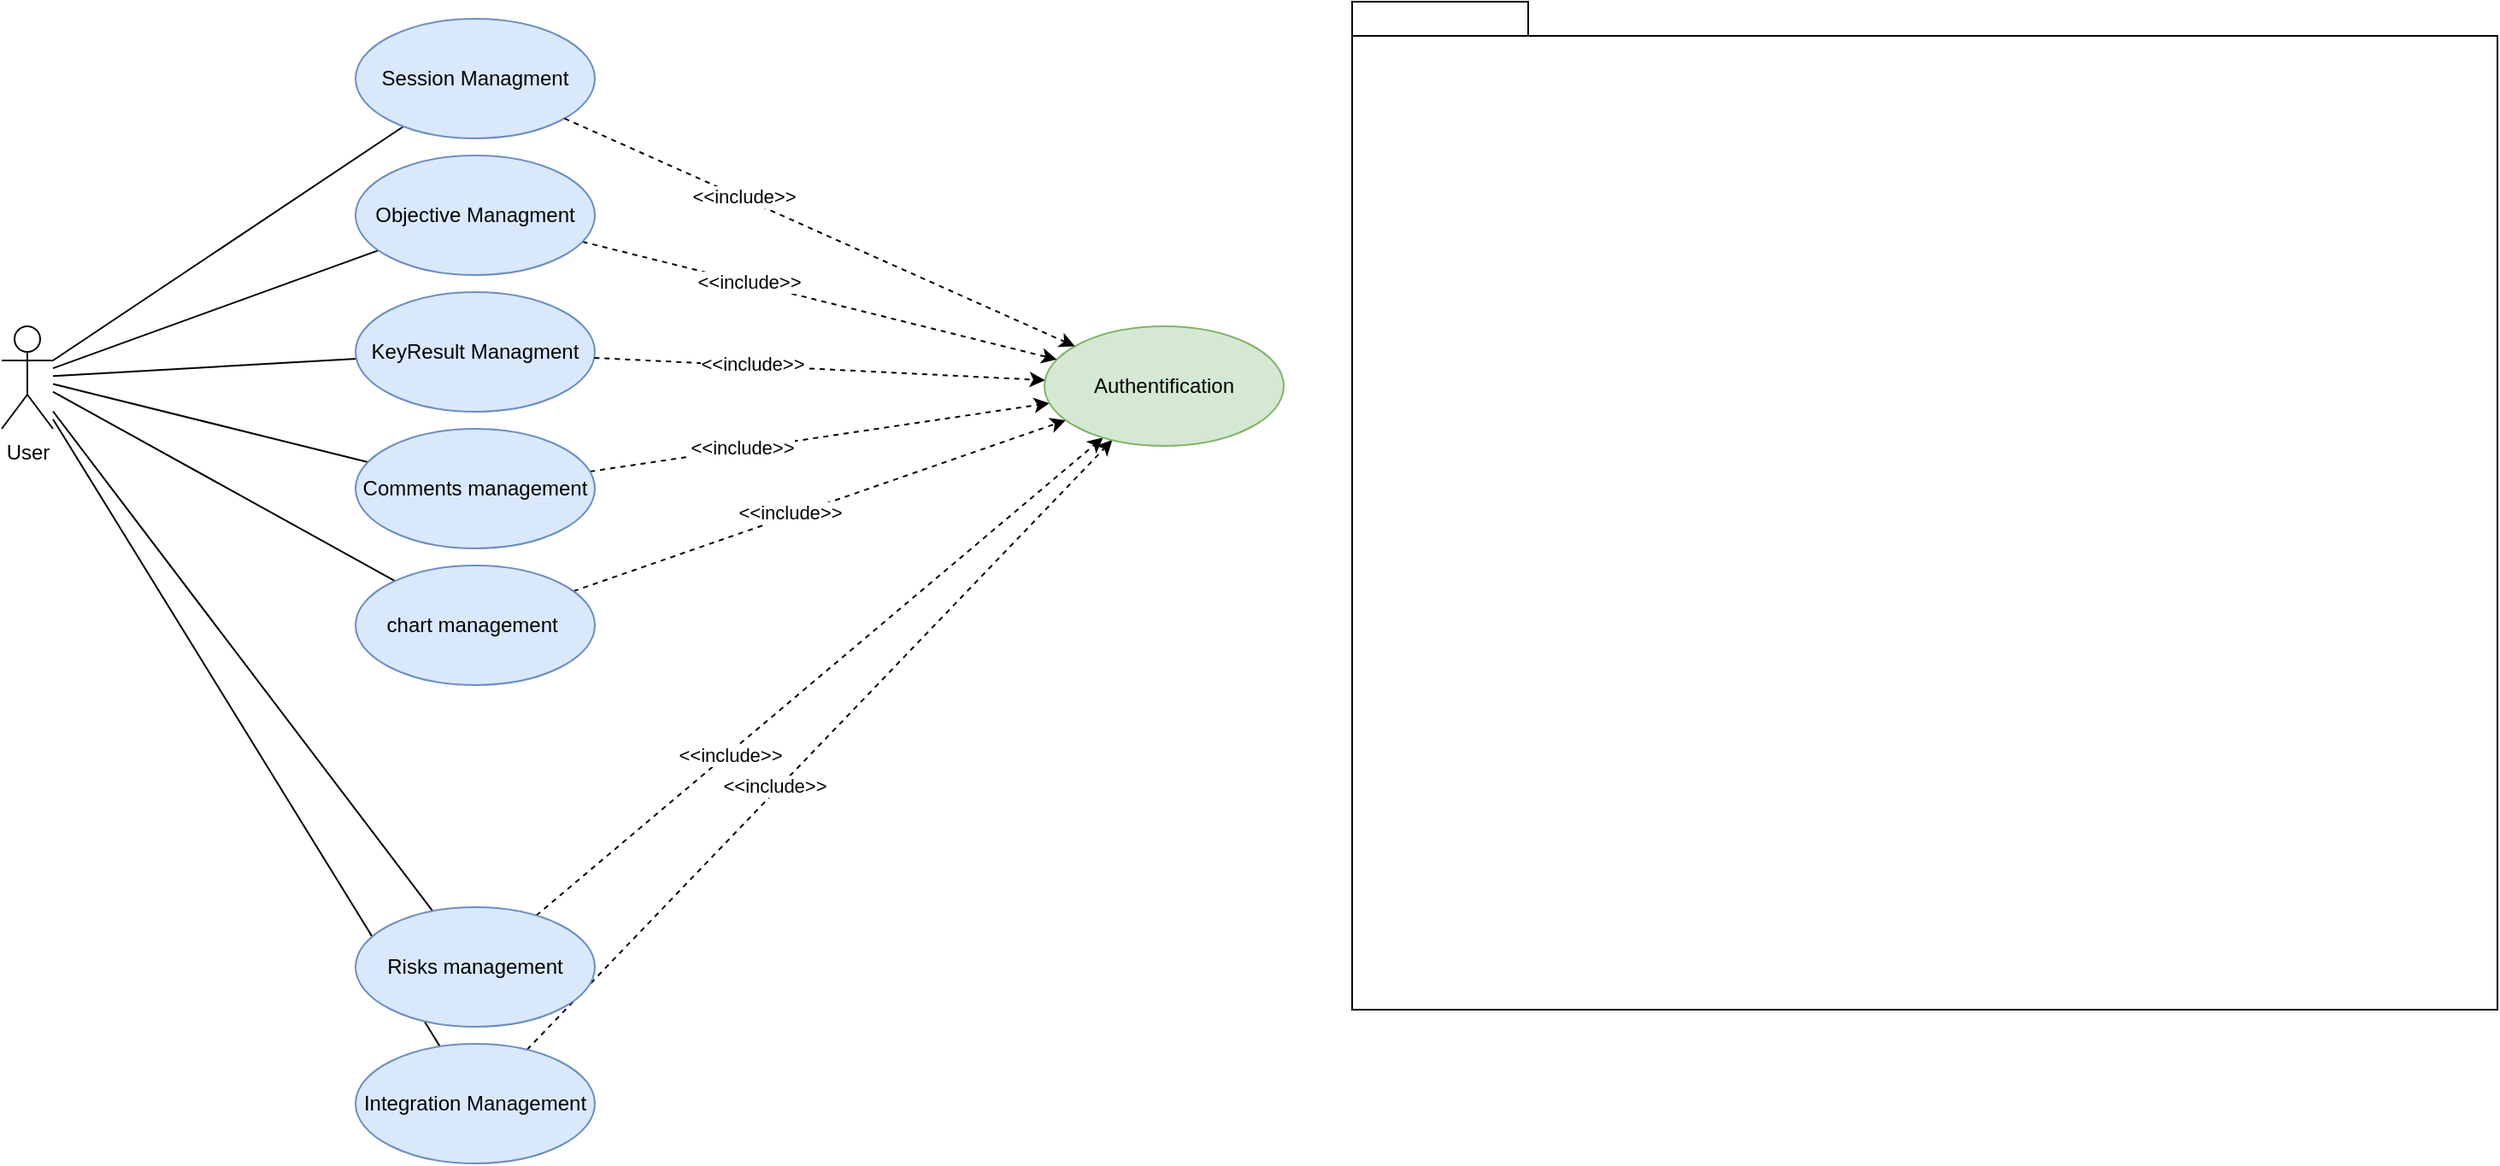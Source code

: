 <mxfile>
    <diagram id="NCeVSMS5AouI81oKsn57" name="Global">
        <mxGraphModel dx="1561" dy="906" grid="1" gridSize="10" guides="1" tooltips="1" connect="1" arrows="1" fold="1" page="1" pageScale="1" pageWidth="827" pageHeight="1169" math="0" shadow="0">
            <root>
                <mxCell id="0"/>
                <mxCell id="1" parent="0"/>
                <mxCell id="22" style="edgeStyle=none;html=1;dashed=1;" parent="1" source="2" target="18" edge="1">
                    <mxGeometry relative="1" as="geometry"/>
                </mxCell>
                <mxCell id="34" value="&amp;lt;&amp;lt;include&amp;gt;&amp;gt;" style="edgeLabel;html=1;align=center;verticalAlign=middle;resizable=0;points=[];" parent="22" vertex="1" connectable="0">
                    <mxGeometry x="-0.12" y="2" relative="1" as="geometry">
                        <mxPoint as="offset"/>
                    </mxGeometry>
                </mxCell>
                <mxCell id="64" style="edgeStyle=none;html=1;endArrow=none;endFill=0;" parent="1" source="2" target="3" edge="1">
                    <mxGeometry relative="1" as="geometry"/>
                </mxCell>
                <mxCell id="72" style="edgeStyle=none;html=1;endArrow=none;endFill=0;" parent="1" source="3" target="70" edge="1">
                    <mxGeometry relative="1" as="geometry"/>
                </mxCell>
                <mxCell id="l9Y1ouvPxsmZJ-pajdTK-77" style="edgeStyle=none;shape=connector;rounded=1;html=1;labelBackgroundColor=default;fontFamily=Helvetica;fontSize=11;fontColor=default;endArrow=none;endFill=0;strokeColor=default;" edge="1" parent="1" source="3" target="l9Y1ouvPxsmZJ-pajdTK-74">
                    <mxGeometry relative="1" as="geometry"/>
                </mxCell>
                <mxCell id="l9Y1ouvPxsmZJ-pajdTK-79" style="edgeStyle=none;shape=connector;rounded=1;html=1;labelBackgroundColor=default;fontFamily=Helvetica;fontSize=11;fontColor=default;endArrow=none;endFill=0;strokeColor=default;" edge="1" parent="1" source="3" target="l9Y1ouvPxsmZJ-pajdTK-73">
                    <mxGeometry relative="1" as="geometry"/>
                </mxCell>
                <mxCell id="3" value="User" style="shape=umlActor;verticalLabelPosition=bottom;verticalAlign=top;html=1;" parent="1" vertex="1">
                    <mxGeometry x="30" y="330" width="30" height="60" as="geometry"/>
                </mxCell>
                <mxCell id="33" value="&lt;span style=&quot;color: rgb(0 , 0 , 0) ; font-family: &amp;#34;helvetica&amp;#34; ; font-size: 11px ; font-style: normal ; font-weight: 400 ; letter-spacing: normal ; text-align: center ; text-indent: 0px ; text-transform: none ; word-spacing: 0px ; background-color: rgb(255 , 255 , 255) ; display: inline ; float: none&quot;&gt;&amp;lt;&amp;lt;include&amp;gt;&amp;gt;&lt;/span&gt;" style="edgeStyle=none;html=1;dashed=1;" parent="1" source="4" target="18" edge="1">
                    <mxGeometry x="-0.144" y="3" relative="1" as="geometry">
                        <mxPoint as="offset"/>
                    </mxGeometry>
                </mxCell>
                <mxCell id="63" style="edgeStyle=none;html=1;endArrow=none;endFill=0;" parent="1" source="4" target="3" edge="1">
                    <mxGeometry relative="1" as="geometry"/>
                </mxCell>
                <mxCell id="4" value="Integration Management" style="ellipse;whiteSpace=wrap;html=1;fillColor=#dae8fc;strokeColor=#6c8ebf;" parent="1" vertex="1">
                    <mxGeometry x="237" y="750" width="140" height="70" as="geometry"/>
                </mxCell>
                <mxCell id="28" style="edgeStyle=none;html=1;dashed=1;" parent="1" source="9" target="18" edge="1">
                    <mxGeometry relative="1" as="geometry"/>
                </mxCell>
                <mxCell id="41" value="&amp;lt;&amp;lt;include&amp;gt;&amp;gt;" style="edgeLabel;html=1;align=center;verticalAlign=middle;resizable=0;points=[];" parent="28" vertex="1" connectable="0">
                    <mxGeometry x="-0.338" y="1" relative="1" as="geometry">
                        <mxPoint as="offset"/>
                    </mxGeometry>
                </mxCell>
                <mxCell id="55" style="edgeStyle=none;html=1;endArrow=none;endFill=0;" parent="1" source="9" target="3" edge="1">
                    <mxGeometry relative="1" as="geometry"/>
                </mxCell>
                <mxCell id="27" style="edgeStyle=none;html=1;dashed=1;" parent="1" source="10" target="18" edge="1">
                    <mxGeometry relative="1" as="geometry"/>
                </mxCell>
                <mxCell id="40" value="&amp;lt;&amp;lt;include&amp;gt;&amp;gt;" style="edgeLabel;html=1;align=center;verticalAlign=middle;resizable=0;points=[];" parent="27" vertex="1" connectable="0">
                    <mxGeometry x="-0.324" y="-1" relative="1" as="geometry">
                        <mxPoint as="offset"/>
                    </mxGeometry>
                </mxCell>
                <mxCell id="54" style="edgeStyle=none;html=1;endArrow=none;endFill=0;" parent="1" source="10" target="3" edge="1">
                    <mxGeometry relative="1" as="geometry"/>
                </mxCell>
                <mxCell id="18" value="Authentification" style="ellipse;whiteSpace=wrap;html=1;fillColor=#d5e8d4;strokeColor=#82b366;" parent="1" vertex="1">
                    <mxGeometry x="640" y="330" width="140" height="70" as="geometry"/>
                </mxCell>
                <mxCell id="73" style="edgeStyle=none;html=1;endArrow=classic;endFill=1;dashed=1;" parent="1" source="70" target="18" edge="1">
                    <mxGeometry relative="1" as="geometry"/>
                </mxCell>
                <mxCell id="soSqQ3qYFd5O0Vi8U5W4-73" value="&lt;span style=&quot;font-family: &amp;#34;helvetica&amp;#34;&quot;&gt;&amp;lt;&amp;lt;include&amp;gt;&amp;gt;&lt;/span&gt;" style="edgeLabel;html=1;align=center;verticalAlign=middle;resizable=0;points=[];" parent="73" vertex="1" connectable="0">
                    <mxGeometry x="-0.302" y="1" relative="1" as="geometry">
                        <mxPoint as="offset"/>
                    </mxGeometry>
                </mxCell>
                <mxCell id="70" value="Objective Managment" style="ellipse;whiteSpace=wrap;html=1;fillColor=#dae8fc;strokeColor=#6c8ebf;" parent="1" vertex="1">
                    <mxGeometry x="237" y="230" width="140" height="70" as="geometry"/>
                </mxCell>
                <mxCell id="l9Y1ouvPxsmZJ-pajdTK-73" value="KeyResult Managment" style="ellipse;whiteSpace=wrap;html=1;fillColor=#dae8fc;strokeColor=#6c8ebf;" vertex="1" parent="1">
                    <mxGeometry x="237" y="310" width="140" height="70" as="geometry"/>
                </mxCell>
                <mxCell id="l9Y1ouvPxsmZJ-pajdTK-74" value="Session Managment" style="ellipse;whiteSpace=wrap;html=1;fillColor=#dae8fc;strokeColor=#6c8ebf;" vertex="1" parent="1">
                    <mxGeometry x="237" y="150" width="140" height="70" as="geometry"/>
                </mxCell>
                <mxCell id="l9Y1ouvPxsmZJ-pajdTK-75" style="edgeStyle=none;html=1;endArrow=classic;endFill=1;dashed=1;" edge="1" parent="1" source="l9Y1ouvPxsmZJ-pajdTK-74" target="18">
                    <mxGeometry relative="1" as="geometry">
                        <mxPoint x="384.075" y="325.011" as="sourcePoint"/>
                        <mxPoint x="652.911" y="365.012" as="targetPoint"/>
                    </mxGeometry>
                </mxCell>
                <mxCell id="l9Y1ouvPxsmZJ-pajdTK-76" value="&lt;span style=&quot;font-family: &amp;#34;helvetica&amp;#34;&quot;&gt;&amp;lt;&amp;lt;include&amp;gt;&amp;gt;&lt;/span&gt;" style="edgeLabel;html=1;align=center;verticalAlign=middle;resizable=0;points=[];" vertex="1" connectable="0" parent="l9Y1ouvPxsmZJ-pajdTK-75">
                    <mxGeometry x="-0.302" y="1" relative="1" as="geometry">
                        <mxPoint as="offset"/>
                    </mxGeometry>
                </mxCell>
                <mxCell id="l9Y1ouvPxsmZJ-pajdTK-81" style="edgeStyle=none;html=1;endArrow=classic;endFill=1;dashed=1;" edge="1" parent="1" source="l9Y1ouvPxsmZJ-pajdTK-73" target="18">
                    <mxGeometry relative="1" as="geometry">
                        <mxPoint x="379.757" y="290.505" as="sourcePoint"/>
                        <mxPoint x="657.297" y="359.441" as="targetPoint"/>
                    </mxGeometry>
                </mxCell>
                <mxCell id="l9Y1ouvPxsmZJ-pajdTK-82" value="&lt;span style=&quot;font-family: &amp;#34;helvetica&amp;#34;&quot;&gt;&amp;lt;&amp;lt;include&amp;gt;&amp;gt;&lt;/span&gt;" style="edgeLabel;html=1;align=center;verticalAlign=middle;resizable=0;points=[];" vertex="1" connectable="0" parent="l9Y1ouvPxsmZJ-pajdTK-81">
                    <mxGeometry x="-0.302" y="1" relative="1" as="geometry">
                        <mxPoint as="offset"/>
                    </mxGeometry>
                </mxCell>
                <mxCell id="46" value="" style="shape=folder;fontStyle=1;spacingTop=10;tabWidth=103;tabHeight=20;tabPosition=left;html=1;" parent="1" vertex="1">
                    <mxGeometry x="820" y="140" width="670" height="590" as="geometry"/>
                </mxCell>
                <mxCell id="10" value="Risks management" style="ellipse;whiteSpace=wrap;html=1;fillColor=#dae8fc;strokeColor=#6c8ebf;" parent="1" vertex="1">
                    <mxGeometry x="237" y="670" width="140" height="70" as="geometry"/>
                </mxCell>
                <mxCell id="9" value="Comments management" style="ellipse;whiteSpace=wrap;html=1;fillColor=#dae8fc;strokeColor=#6c8ebf;" parent="1" vertex="1">
                    <mxGeometry x="237" y="390" width="140" height="70" as="geometry"/>
                </mxCell>
                <mxCell id="2" value="chart management&amp;nbsp;" style="ellipse;whiteSpace=wrap;html=1;fillColor=#dae8fc;strokeColor=#6c8ebf;" parent="1" vertex="1">
                    <mxGeometry x="237" y="470" width="140" height="70" as="geometry"/>
                </mxCell>
            </root>
        </mxGraphModel>
    </diagram>
    <diagram id="543bBo_Rgu9XNgKoUtUS" name="OKR managment">
        <mxGraphModel dx="1561" dy="906" grid="0" gridSize="10" guides="1" tooltips="1" connect="1" arrows="1" fold="1" page="1" pageScale="1" pageWidth="827" pageHeight="1169" math="0" shadow="0">
            <root>
                <mxCell id="SgHygf1obzQeehWRGn5f-0"/>
                <mxCell id="SgHygf1obzQeehWRGn5f-1" parent="SgHygf1obzQeehWRGn5f-0"/>
                <mxCell id="tBhYiV4dybHf3C0FJZ62-1" value="Objective management" style="ellipse;whiteSpace=wrap;html=1;fillColor=#dae8fc;strokeColor=#6c8ebf;" parent="SgHygf1obzQeehWRGn5f-1" vertex="1">
                    <mxGeometry x="485" y="255" width="140" height="70" as="geometry"/>
                </mxCell>
                <mxCell id="tBhYiV4dybHf3C0FJZ62-2" value="KeyResult managment" style="ellipse;whiteSpace=wrap;html=1;fillColor=#dae8fc;strokeColor=#6c8ebf;" parent="SgHygf1obzQeehWRGn5f-1" vertex="1">
                    <mxGeometry x="485" y="330" width="140" height="70" as="geometry"/>
                </mxCell>
                <mxCell id="tBhYiV4dybHf3C0FJZ62-3" value="Task Management" style="ellipse;whiteSpace=wrap;html=1;fillColor=#dae8fc;strokeColor=#6c8ebf;" parent="SgHygf1obzQeehWRGn5f-1" vertex="1">
                    <mxGeometry x="485" y="405" width="140" height="70" as="geometry"/>
                </mxCell>
                <mxCell id="tBhYiV4dybHf3C0FJZ62-4" value="Metrics &amp;amp; parameters Management" style="ellipse;whiteSpace=wrap;html=1;fillColor=#dae8fc;strokeColor=#6c8ebf;" parent="SgHygf1obzQeehWRGn5f-1" vertex="1">
                    <mxGeometry x="485" y="565" width="140" height="70" as="geometry"/>
                </mxCell>
                <mxCell id="tBhYiV4dybHf3C0FJZ62-5" value="&amp;nbsp;sessions management&amp;nbsp;" style="ellipse;whiteSpace=wrap;html=1;fillColor=#dae8fc;strokeColor=#6c8ebf;" parent="SgHygf1obzQeehWRGn5f-1" vertex="1">
                    <mxGeometry x="485" y="483" width="140" height="70" as="geometry"/>
                </mxCell>
                <mxCell id="tBhYiV4dybHf3C0FJZ62-17" value="User" style="shape=umlActor;verticalLabelPosition=bottom;verticalAlign=top;html=1;" parent="SgHygf1obzQeehWRGn5f-1" vertex="1">
                    <mxGeometry x="85" y="433" width="30" height="60" as="geometry"/>
                </mxCell>
                <mxCell id="tBhYiV4dybHf3C0FJZ62-18" value="Owner" style="shape=umlActor;verticalLabelPosition=bottom;verticalAlign=top;html=1;" parent="SgHygf1obzQeehWRGn5f-1" vertex="1">
                    <mxGeometry x="102" y="585" width="30" height="60" as="geometry"/>
                </mxCell>
                <mxCell id="_tPq-rbUrodUrHNc-6ks-8" style="edgeStyle=none;html=1;endArrow=none;endFill=0;" edge="1" parent="SgHygf1obzQeehWRGn5f-1" source="tBhYiV4dybHf3C0FJZ62-19" target="tBhYiV4dybHf3C0FJZ62-8">
                    <mxGeometry relative="1" as="geometry"/>
                </mxCell>
                <mxCell id="tBhYiV4dybHf3C0FJZ62-19" value="Approver" style="shape=umlActor;verticalLabelPosition=bottom;verticalAlign=top;html=1;" parent="SgHygf1obzQeehWRGn5f-1" vertex="1">
                    <mxGeometry x="80" y="310" width="30" height="60" as="geometry"/>
                </mxCell>
                <mxCell id="tBhYiV4dybHf3C0FJZ62-33" style="edgeStyle=none;html=1;endArrow=block;endFill=0;" parent="SgHygf1obzQeehWRGn5f-1" source="tBhYiV4dybHf3C0FJZ62-8" target="tBhYiV4dybHf3C0FJZ62-1" edge="1">
                    <mxGeometry relative="1" as="geometry"/>
                </mxCell>
                <mxCell id="tBhYiV4dybHf3C0FJZ62-8" value="approve OKR" style="ellipse;whiteSpace=wrap;html=1;fillColor=#fff2cc;strokeColor=#d6b656;" parent="SgHygf1obzQeehWRGn5f-1" vertex="1">
                    <mxGeometry x="315" y="185" width="120" height="40" as="geometry"/>
                </mxCell>
                <mxCell id="tBhYiV4dybHf3C0FJZ62-31" style="edgeStyle=none;html=1;endArrow=block;endFill=0;" parent="SgHygf1obzQeehWRGn5f-1" source="tBhYiV4dybHf3C0FJZ62-10" target="tBhYiV4dybHf3C0FJZ62-1" edge="1">
                    <mxGeometry relative="1" as="geometry"/>
                </mxCell>
                <mxCell id="tBhYiV4dybHf3C0FJZ62-10" value="Add Child Objective" style="ellipse;whiteSpace=wrap;html=1;fillColor=#fff2cc;strokeColor=#d6b656;" parent="SgHygf1obzQeehWRGn5f-1" vertex="1">
                    <mxGeometry x="310" y="135" width="125" height="40" as="geometry"/>
                </mxCell>
                <mxCell id="tBhYiV4dybHf3C0FJZ62-30" style="html=1;endArrow=block;endFill=0;" parent="SgHygf1obzQeehWRGn5f-1" source="tBhYiV4dybHf3C0FJZ62-12" target="tBhYiV4dybHf3C0FJZ62-1" edge="1">
                    <mxGeometry relative="1" as="geometry"/>
                </mxCell>
                <mxCell id="tBhYiV4dybHf3C0FJZ62-12" value="Add KeyResult" style="ellipse;whiteSpace=wrap;html=1;fillColor=#fff2cc;strokeColor=#d6b656;" parent="SgHygf1obzQeehWRGn5f-1" vertex="1">
                    <mxGeometry x="315" y="85" width="120" height="40" as="geometry"/>
                </mxCell>
                <mxCell id="_tPq-rbUrodUrHNc-6ks-0" style="edgeStyle=none;html=1;dashed=1;" edge="1" parent="SgHygf1obzQeehWRGn5f-1" source="tBhYiV4dybHf3C0FJZ62-1" target="tBhYiV4dybHf3C0FJZ62-6">
                    <mxGeometry relative="1" as="geometry">
                        <mxPoint x="354.252" y="170.822" as="sourcePoint"/>
                        <mxPoint x="662.721" y="339.19" as="targetPoint"/>
                    </mxGeometry>
                </mxCell>
                <mxCell id="_tPq-rbUrodUrHNc-6ks-1" value="&amp;lt;&amp;lt;include&amp;gt;&amp;gt;" style="edgeLabel;html=1;align=center;verticalAlign=middle;resizable=0;points=[];" vertex="1" connectable="0" parent="_tPq-rbUrodUrHNc-6ks-0">
                    <mxGeometry x="-0.12" y="2" relative="1" as="geometry">
                        <mxPoint as="offset"/>
                    </mxGeometry>
                </mxCell>
                <mxCell id="_tPq-rbUrodUrHNc-6ks-3" style="edgeStyle=none;html=1;dashed=1;" edge="1" parent="SgHygf1obzQeehWRGn5f-1" source="tBhYiV4dybHf3C0FJZ62-2" target="tBhYiV4dybHf3C0FJZ62-6">
                    <mxGeometry relative="1" as="geometry">
                        <mxPoint x="653.998" y="585.002" as="sourcePoint"/>
                        <mxPoint x="827.131" y="695.107" as="targetPoint"/>
                    </mxGeometry>
                </mxCell>
                <mxCell id="_tPq-rbUrodUrHNc-6ks-4" value="&amp;lt;&amp;lt;include&amp;gt;&amp;gt;" style="edgeLabel;html=1;align=center;verticalAlign=middle;resizable=0;points=[];" vertex="1" connectable="0" parent="_tPq-rbUrodUrHNc-6ks-3">
                    <mxGeometry x="-0.12" y="2" relative="1" as="geometry">
                        <mxPoint as="offset"/>
                    </mxGeometry>
                </mxCell>
                <mxCell id="_tPq-rbUrodUrHNc-6ks-6" style="edgeStyle=none;html=1;dashed=1;" edge="1" parent="SgHygf1obzQeehWRGn5f-1" source="tBhYiV4dybHf3C0FJZ62-3" target="tBhYiV4dybHf3C0FJZ62-6">
                    <mxGeometry relative="1" as="geometry">
                        <mxPoint x="719.995" y="788.896" as="sourcePoint"/>
                        <mxPoint x="896.261" y="669.995" as="targetPoint"/>
                    </mxGeometry>
                </mxCell>
                <mxCell id="_tPq-rbUrodUrHNc-6ks-7" value="&amp;lt;&amp;lt;include&amp;gt;&amp;gt;" style="edgeLabel;html=1;align=center;verticalAlign=middle;resizable=0;points=[];" vertex="1" connectable="0" parent="_tPq-rbUrodUrHNc-6ks-6">
                    <mxGeometry x="-0.12" y="2" relative="1" as="geometry">
                        <mxPoint as="offset"/>
                    </mxGeometry>
                </mxCell>
                <mxCell id="_tPq-rbUrodUrHNc-6ks-22" value="Add nested Session" style="ellipse;whiteSpace=wrap;html=1;fillColor=#fff2cc;strokeColor=#d6b656;" vertex="1" parent="SgHygf1obzQeehWRGn5f-1">
                    <mxGeometry x="326" y="475" width="125" height="40" as="geometry"/>
                </mxCell>
                <mxCell id="_tPq-rbUrodUrHNc-6ks-23" value="approve Session" style="ellipse;whiteSpace=wrap;html=1;fillColor=#fff2cc;strokeColor=#d6b656;" vertex="1" parent="SgHygf1obzQeehWRGn5f-1">
                    <mxGeometry x="326" y="525" width="120" height="40" as="geometry"/>
                </mxCell>
                <mxCell id="_tPq-rbUrodUrHNc-6ks-26" style="edgeStyle=none;html=1;endArrow=block;endFill=0;" edge="1" parent="SgHygf1obzQeehWRGn5f-1" source="_tPq-rbUrodUrHNc-6ks-22" target="tBhYiV4dybHf3C0FJZ62-5">
                    <mxGeometry relative="1" as="geometry">
                        <mxPoint x="294.87" y="1150.138" as="sourcePoint"/>
                        <mxPoint x="347.552" y="1154.616" as="targetPoint"/>
                    </mxGeometry>
                </mxCell>
                <mxCell id="_tPq-rbUrodUrHNc-6ks-27" style="edgeStyle=none;html=1;endArrow=block;endFill=0;" edge="1" parent="SgHygf1obzQeehWRGn5f-1" source="_tPq-rbUrodUrHNc-6ks-23" target="tBhYiV4dybHf3C0FJZ62-5">
                    <mxGeometry relative="1" as="geometry">
                        <mxPoint x="277.504" y="1110.002" as="sourcePoint"/>
                        <mxPoint x="359.852" y="1139.878" as="targetPoint"/>
                    </mxGeometry>
                </mxCell>
                <mxCell id="_tPq-rbUrodUrHNc-6ks-30" style="edgeStyle=none;html=1;dashed=1;" edge="1" parent="SgHygf1obzQeehWRGn5f-1" source="tBhYiV4dybHf3C0FJZ62-5" target="tBhYiV4dybHf3C0FJZ62-6">
                    <mxGeometry relative="1" as="geometry">
                        <mxPoint x="596.983" y="822.705" as="sourcePoint"/>
                        <mxPoint x="752.761" y="637.242" as="targetPoint"/>
                    </mxGeometry>
                </mxCell>
                <mxCell id="_tPq-rbUrodUrHNc-6ks-31" value="&amp;lt;&amp;lt;include&amp;gt;&amp;gt;" style="edgeLabel;html=1;align=center;verticalAlign=middle;resizable=0;points=[];" vertex="1" connectable="0" parent="_tPq-rbUrodUrHNc-6ks-30">
                    <mxGeometry x="-0.12" y="2" relative="1" as="geometry">
                        <mxPoint as="offset"/>
                    </mxGeometry>
                </mxCell>
                <mxCell id="zVfecXeR2O7ajFUi1tcA-0" value="" style="shape=folder;fontStyle=1;spacingTop=10;tabWidth=160;tabHeight=20;tabPosition=left;html=1;shadow=0;" parent="SgHygf1obzQeehWRGn5f-1" vertex="1">
                    <mxGeometry x="1378.0" y="145" width="493.77" height="820" as="geometry"/>
                </mxCell>
                <mxCell id="tBhYiV4dybHf3C0FJZ62-6" value="Authentification" style="ellipse;whiteSpace=wrap;html=1;fillColor=#d5e8d4;strokeColor=#82b366;" parent="SgHygf1obzQeehWRGn5f-1" vertex="1">
                    <mxGeometry x="834.999" y="391" width="113.324" height="70" as="geometry"/>
                </mxCell>
            </root>
        </mxGraphModel>
    </diagram>
    <diagram id="ttETtdz83I9K4PMVv_XU" name="Chart managment">
        <mxGraphModel dx="3156" dy="1153" grid="0" gridSize="10" guides="1" tooltips="1" connect="1" arrows="1" fold="1" page="1" pageScale="1" pageWidth="1169" pageHeight="827" math="0" shadow="0">
            <root>
                <mxCell id="e9giC2nNCOoiWFTBTvgp-0"/>
                <mxCell id="e9giC2nNCOoiWFTBTvgp-1" parent="e9giC2nNCOoiWFTBTvgp-0"/>
                <mxCell id="csxftrDRh9M-hvTYitCq-110" style="edgeStyle=none;rounded=1;html=1;labelBackgroundColor=default;fontFamily=Helvetica;fontSize=11;fontColor=default;endArrow=none;endFill=0;strokeColor=default;elbow=vertical;" edge="1" parent="e9giC2nNCOoiWFTBTvgp-1" source="3Vffm6xmNSZOYZIBuNL9-0" target="S16W7s6mc5vjerrBXip5-0">
                    <mxGeometry relative="1" as="geometry"/>
                </mxCell>
                <mxCell id="csxftrDRh9M-hvTYitCq-113" style="edgeStyle=elbowEdgeStyle;rounded=1;html=1;labelBackgroundColor=default;fontFamily=Helvetica;fontSize=11;fontColor=default;endArrow=none;endFill=0;strokeColor=default;" edge="1" parent="e9giC2nNCOoiWFTBTvgp-1" source="3Vffm6xmNSZOYZIBuNL9-0" target="csxftrDRh9M-hvTYitCq-49">
                    <mxGeometry relative="1" as="geometry">
                        <Array as="points">
                            <mxPoint x="63" y="413"/>
                        </Array>
                    </mxGeometry>
                </mxCell>
                <mxCell id="csxftrDRh9M-hvTYitCq-114" style="edgeStyle=elbowEdgeStyle;rounded=1;html=1;labelBackgroundColor=default;fontFamily=Helvetica;fontSize=11;fontColor=default;endArrow=none;endFill=0;strokeColor=default;" edge="1" parent="e9giC2nNCOoiWFTBTvgp-1" source="3Vffm6xmNSZOYZIBuNL9-0" target="csxftrDRh9M-hvTYitCq-85">
                    <mxGeometry relative="1" as="geometry">
                        <Array as="points">
                            <mxPoint x="62" y="381"/>
                        </Array>
                    </mxGeometry>
                </mxCell>
                <mxCell id="csxftrDRh9M-hvTYitCq-115" style="edgeStyle=elbowEdgeStyle;rounded=1;html=1;labelBackgroundColor=default;fontFamily=Helvetica;fontSize=11;fontColor=default;endArrow=none;endFill=0;strokeColor=default;" edge="1" parent="e9giC2nNCOoiWFTBTvgp-1" source="3Vffm6xmNSZOYZIBuNL9-0" target="i3umHautw32SvQqaLA5s-0">
                    <mxGeometry relative="1" as="geometry">
                        <Array as="points">
                            <mxPoint x="65" y="104"/>
                        </Array>
                    </mxGeometry>
                </mxCell>
                <mxCell id="3Vffm6xmNSZOYZIBuNL9-0" value="User" style="shape=umlActor;verticalLabelPosition=bottom;verticalAlign=top;html=1;" vertex="1" parent="e9giC2nNCOoiWFTBTvgp-1">
                    <mxGeometry x="-27" y="351" width="30" height="60" as="geometry"/>
                </mxCell>
                <mxCell id="csxftrDRh9M-hvTYitCq-0" style="shape=connector;rounded=1;html=1;dashed=1;labelBackgroundColor=default;fontFamily=Helvetica;fontSize=11;fontColor=default;endArrow=open;endFill=0;strokeColor=default;edgeStyle=orthogonalEdgeStyle;" edge="1" parent="e9giC2nNCOoiWFTBTvgp-1" source="S16W7s6mc5vjerrBXip5-0" target="4zJ8GUL2cR31X1t18k3D-0">
                    <mxGeometry relative="1" as="geometry"/>
                </mxCell>
                <mxCell id="csxftrDRh9M-hvTYitCq-2" value="&amp;lt;&amp;lt;Include&amp;gt;&amp;gt;" style="edgeLabel;html=1;align=center;verticalAlign=middle;resizable=0;points=[];fontSize=11;fontFamily=Helvetica;fontColor=default;" vertex="1" connectable="0" parent="csxftrDRh9M-hvTYitCq-0">
                    <mxGeometry x="-0.255" y="-2" relative="1" as="geometry">
                        <mxPoint x="-52" y="-2" as="offset"/>
                    </mxGeometry>
                </mxCell>
                <mxCell id="S16W7s6mc5vjerrBXip5-0" value="Graphcal chart managment" style="ellipse;whiteSpace=wrap;html=1;fillColor=#dae8fc;strokeColor=#6c8ebf;" vertex="1" parent="e9giC2nNCOoiWFTBTvgp-1">
                    <mxGeometry x="619" y="351" width="140" height="70" as="geometry"/>
                </mxCell>
                <mxCell id="i3umHautw32SvQqaLA5s-6" style="edgeStyle=orthogonalEdgeStyle;shape=connector;rounded=1;html=1;labelBackgroundColor=default;fontFamily=Helvetica;fontSize=11;fontColor=default;endArrow=open;endFill=0;strokeColor=default;dashed=1;" edge="1" parent="e9giC2nNCOoiWFTBTvgp-1" source="-M9FC-FpmMgTubWRSfXl-0" target="S16W7s6mc5vjerrBXip5-0">
                    <mxGeometry relative="1" as="geometry"/>
                </mxCell>
                <mxCell id="csxftrDRh9M-hvTYitCq-1" value="&amp;lt;&amp;lt;Extends&amp;gt;&amp;gt;" style="edgeLabel;html=1;align=center;verticalAlign=middle;resizable=0;points=[];fontSize=11;fontFamily=Helvetica;fontColor=default;" vertex="1" connectable="0" parent="i3umHautw32SvQqaLA5s-6">
                    <mxGeometry x="0.431" y="-3" relative="1" as="geometry">
                        <mxPoint x="-87" y="-39" as="offset"/>
                    </mxGeometry>
                </mxCell>
                <mxCell id="-M9FC-FpmMgTubWRSfXl-0" value="Display my OKRs" style="ellipse;whiteSpace=wrap;html=1;fillColor=#fff2cc;strokeColor=#d6b656;" vertex="1" parent="e9giC2nNCOoiWFTBTvgp-1">
                    <mxGeometry x="543" y="198" width="125" height="40" as="geometry"/>
                </mxCell>
                <mxCell id="i3umHautw32SvQqaLA5s-5" style="shape=connector;rounded=1;html=1;labelBackgroundColor=default;fontFamily=Helvetica;fontSize=11;fontColor=default;endArrow=block;endFill=0;strokeColor=default;" edge="1" parent="e9giC2nNCOoiWFTBTvgp-1" source="-M9FC-FpmMgTubWRSfXl-1" target="-M9FC-FpmMgTubWRSfXl-0">
                    <mxGeometry relative="1" as="geometry"/>
                </mxCell>
                <mxCell id="csxftrDRh9M-hvTYitCq-43" style="shape=connector;rounded=1;elbow=vertical;html=1;labelBackgroundColor=default;fontFamily=Helvetica;fontSize=11;fontColor=default;endArrow=block;endFill=0;strokeColor=default;" edge="1" parent="e9giC2nNCOoiWFTBTvgp-1" source="-M9FC-FpmMgTubWRSfXl-1" target="csxftrDRh9M-hvTYitCq-41">
                    <mxGeometry relative="1" as="geometry"/>
                </mxCell>
                <mxCell id="-M9FC-FpmMgTubWRSfXl-1" value="Sort by Filters" style="ellipse;whiteSpace=wrap;html=1;fillColor=#fff2cc;strokeColor=#d6b656;" vertex="1" parent="e9giC2nNCOoiWFTBTvgp-1">
                    <mxGeometry x="394" y="244" width="125" height="40" as="geometry"/>
                </mxCell>
                <mxCell id="i3umHautw32SvQqaLA5s-4" style="shape=connector;rounded=1;html=1;labelBackgroundColor=default;fontFamily=Helvetica;fontSize=11;fontColor=default;endArrow=block;endFill=0;strokeColor=default;" edge="1" parent="e9giC2nNCOoiWFTBTvgp-1" source="-M9FC-FpmMgTubWRSfXl-2" target="-M9FC-FpmMgTubWRSfXl-0">
                    <mxGeometry relative="1" as="geometry">
                        <mxPoint x="583" y="259" as="targetPoint"/>
                    </mxGeometry>
                </mxCell>
                <mxCell id="csxftrDRh9M-hvTYitCq-42" style="shape=connector;rounded=1;elbow=vertical;html=1;labelBackgroundColor=default;fontFamily=Helvetica;fontSize=11;fontColor=default;endArrow=block;endFill=0;strokeColor=default;" edge="1" parent="e9giC2nNCOoiWFTBTvgp-1" source="-M9FC-FpmMgTubWRSfXl-2" target="csxftrDRh9M-hvTYitCq-41">
                    <mxGeometry relative="1" as="geometry"/>
                </mxCell>
                <mxCell id="-M9FC-FpmMgTubWRSfXl-2" value="search by title" style="ellipse;whiteSpace=wrap;html=1;fillColor=#fff2cc;strokeColor=#d6b656;" vertex="1" parent="e9giC2nNCOoiWFTBTvgp-1">
                    <mxGeometry x="394" y="198" width="125" height="40" as="geometry"/>
                </mxCell>
                <mxCell id="4zJ8GUL2cR31X1t18k3D-0" value="Authentification" style="ellipse;whiteSpace=wrap;html=1;fillColor=#d5e8d4;strokeColor=#82b366;" vertex="1" parent="e9giC2nNCOoiWFTBTvgp-1">
                    <mxGeometry x="1043.999" y="387" width="113.324" height="70" as="geometry"/>
                </mxCell>
                <mxCell id="i3umHautw32SvQqaLA5s-0" value="hierarchical Table managment" style="ellipse;whiteSpace=wrap;html=1;fillColor=#dae8fc;strokeColor=#6c8ebf;" vertex="1" parent="e9giC2nNCOoiWFTBTvgp-1">
                    <mxGeometry x="619" y="22" width="140" height="70" as="geometry"/>
                </mxCell>
                <mxCell id="csxftrDRh9M-hvTYitCq-7" style="shape=connector;rounded=1;html=1;dashed=1;labelBackgroundColor=default;fontFamily=Helvetica;fontSize=11;fontColor=default;endArrow=open;endFill=0;strokeColor=default;edgeStyle=orthogonalEdgeStyle;" edge="1" parent="e9giC2nNCOoiWFTBTvgp-1" source="i3umHautw32SvQqaLA5s-0" target="4zJ8GUL2cR31X1t18k3D-0">
                    <mxGeometry relative="1" as="geometry">
                        <mxPoint x="790" y="32" as="sourcePoint"/>
                        <mxPoint x="1020.999" y="32" as="targetPoint"/>
                    </mxGeometry>
                </mxCell>
                <mxCell id="csxftrDRh9M-hvTYitCq-8" value="&amp;lt;&amp;lt;Include&amp;gt;&amp;gt;" style="edgeLabel;html=1;align=center;verticalAlign=middle;resizable=0;points=[];fontSize=11;fontFamily=Helvetica;fontColor=default;" vertex="1" connectable="0" parent="csxftrDRh9M-hvTYitCq-7">
                    <mxGeometry x="-0.255" y="-2" relative="1" as="geometry">
                        <mxPoint as="offset"/>
                    </mxGeometry>
                </mxCell>
                <mxCell id="csxftrDRh9M-hvTYitCq-9" style="shape=connector;rounded=1;html=1;labelBackgroundColor=default;fontFamily=Helvetica;fontSize=11;fontColor=default;endArrow=open;endFill=0;strokeColor=default;dashed=1;edgeStyle=orthogonalEdgeStyle;" edge="1" parent="e9giC2nNCOoiWFTBTvgp-1" source="csxftrDRh9M-hvTYitCq-11" target="S16W7s6mc5vjerrBXip5-0">
                    <mxGeometry relative="1" as="geometry">
                        <mxPoint x="974" y="334" as="targetPoint"/>
                    </mxGeometry>
                </mxCell>
                <mxCell id="csxftrDRh9M-hvTYitCq-10" value="&amp;lt;&amp;lt;Extends&amp;gt;&amp;gt;" style="edgeLabel;html=1;align=center;verticalAlign=middle;resizable=0;points=[];fontSize=11;fontFamily=Helvetica;fontColor=default;" vertex="1" connectable="0" parent="csxftrDRh9M-hvTYitCq-9">
                    <mxGeometry x="0.431" y="-3" relative="1" as="geometry">
                        <mxPoint x="62" y="-44" as="offset"/>
                    </mxGeometry>
                </mxCell>
                <mxCell id="csxftrDRh9M-hvTYitCq-11" value="Copy Component link" style="ellipse;whiteSpace=wrap;html=1;fillColor=#fff2cc;strokeColor=#d6b656;" vertex="1" parent="e9giC2nNCOoiWFTBTvgp-1">
                    <mxGeometry x="682" y="198" width="125" height="40" as="geometry"/>
                </mxCell>
                <mxCell id="csxftrDRh9M-hvTYitCq-26" style="shape=connector;rounded=1;html=1;dashed=1;labelBackgroundColor=default;fontFamily=Helvetica;fontSize=11;fontColor=default;endArrow=open;endFill=0;strokeColor=default;edgeStyle=orthogonalEdgeStyle;" edge="1" parent="e9giC2nNCOoiWFTBTvgp-1" source="csxftrDRh9M-hvTYitCq-11" target="i3umHautw32SvQqaLA5s-0">
                    <mxGeometry relative="1" as="geometry">
                        <mxPoint x="769" y="271" as="sourcePoint"/>
                        <mxPoint x="1043.999" y="271" as="targetPoint"/>
                        <Array as="points">
                            <mxPoint x="744" y="118"/>
                            <mxPoint x="689" y="118"/>
                        </Array>
                    </mxGeometry>
                </mxCell>
                <mxCell id="csxftrDRh9M-hvTYitCq-27" value="&amp;lt;&amp;lt;Extends&amp;gt;&amp;gt;" style="edgeLabel;html=1;align=center;verticalAlign=middle;resizable=0;points=[];fontSize=11;fontFamily=Helvetica;fontColor=default;" vertex="1" connectable="0" parent="csxftrDRh9M-hvTYitCq-26">
                    <mxGeometry x="-0.255" y="-2" relative="1" as="geometry">
                        <mxPoint x="-6" y="37" as="offset"/>
                    </mxGeometry>
                </mxCell>
                <mxCell id="csxftrDRh9M-hvTYitCq-28" style="shape=connector;rounded=1;html=1;dashed=1;labelBackgroundColor=default;fontFamily=Helvetica;fontSize=11;fontColor=default;endArrow=open;endFill=0;strokeColor=default;edgeStyle=orthogonalEdgeStyle;" edge="1" parent="e9giC2nNCOoiWFTBTvgp-1" source="-M9FC-FpmMgTubWRSfXl-0" target="i3umHautw32SvQqaLA5s-0">
                    <mxGeometry relative="1" as="geometry">
                        <mxPoint x="769" y="271" as="sourcePoint"/>
                        <mxPoint x="1043.999" y="271" as="targetPoint"/>
                        <Array as="points">
                            <mxPoint x="606" y="118"/>
                            <mxPoint x="689" y="118"/>
                        </Array>
                    </mxGeometry>
                </mxCell>
                <mxCell id="csxftrDRh9M-hvTYitCq-29" value="&amp;lt;&amp;lt;Extends&amp;gt;&amp;gt;" style="edgeLabel;html=1;align=center;verticalAlign=middle;resizable=0;points=[];fontSize=11;fontFamily=Helvetica;fontColor=default;" vertex="1" connectable="0" parent="csxftrDRh9M-hvTYitCq-28">
                    <mxGeometry x="-0.255" y="-2" relative="1" as="geometry">
                        <mxPoint x="-2" y="50" as="offset"/>
                    </mxGeometry>
                </mxCell>
                <mxCell id="csxftrDRh9M-hvTYitCq-30" value="select component for update" style="ellipse;whiteSpace=wrap;html=1;fillColor=#fff2cc;strokeColor=#d6b656;" vertex="1" parent="e9giC2nNCOoiWFTBTvgp-1">
                    <mxGeometry x="821" y="193" width="129" height="50" as="geometry"/>
                </mxCell>
                <mxCell id="csxftrDRh9M-hvTYitCq-32" style="shape=connector;rounded=1;html=1;dashed=1;labelBackgroundColor=default;fontFamily=Helvetica;fontSize=11;fontColor=default;endArrow=open;endFill=0;strokeColor=default;edgeStyle=elbowEdgeStyle;elbow=vertical;" edge="1" parent="e9giC2nNCOoiWFTBTvgp-1" source="csxftrDRh9M-hvTYitCq-30" target="S16W7s6mc5vjerrBXip5-0">
                    <mxGeometry relative="1" as="geometry">
                        <mxPoint x="826" y="199" as="sourcePoint"/>
                        <mxPoint x="1043.999" y="271" as="targetPoint"/>
                    </mxGeometry>
                </mxCell>
                <mxCell id="csxftrDRh9M-hvTYitCq-33" value="&amp;lt;&amp;lt;Extends&amp;gt;&amp;gt;" style="edgeLabel;html=1;align=center;verticalAlign=middle;resizable=0;points=[];fontSize=11;fontFamily=Helvetica;fontColor=default;" vertex="1" connectable="0" parent="csxftrDRh9M-hvTYitCq-32">
                    <mxGeometry x="-0.255" y="-2" relative="1" as="geometry">
                        <mxPoint x="53" y="-38" as="offset"/>
                    </mxGeometry>
                </mxCell>
                <mxCell id="csxftrDRh9M-hvTYitCq-34" style="shape=connector;rounded=1;html=1;dashed=1;labelBackgroundColor=default;fontFamily=Helvetica;fontSize=11;fontColor=default;endArrow=open;endFill=0;strokeColor=default;edgeStyle=elbowEdgeStyle;elbow=vertical;" edge="1" parent="e9giC2nNCOoiWFTBTvgp-1" source="csxftrDRh9M-hvTYitCq-30" target="i3umHautw32SvQqaLA5s-0">
                    <mxGeometry relative="1" as="geometry">
                        <mxPoint x="754.5" y="211" as="sourcePoint"/>
                        <mxPoint x="837" y="49" as="targetPoint"/>
                        <Array as="points">
                            <mxPoint x="808" y="117"/>
                        </Array>
                    </mxGeometry>
                </mxCell>
                <mxCell id="csxftrDRh9M-hvTYitCq-35" value="&amp;lt;&amp;lt;Extends&amp;gt;&amp;gt;" style="edgeLabel;html=1;align=center;verticalAlign=middle;resizable=0;points=[];fontSize=11;fontFamily=Helvetica;fontColor=default;" vertex="1" connectable="0" parent="csxftrDRh9M-hvTYitCq-34">
                    <mxGeometry x="-0.255" y="-2" relative="1" as="geometry">
                        <mxPoint x="35" y="56" as="offset"/>
                    </mxGeometry>
                </mxCell>
                <mxCell id="csxftrDRh9M-hvTYitCq-41" value="Display Session OKRs" style="ellipse;whiteSpace=wrap;html=1;fillColor=#fff2cc;strokeColor=#d6b656;" vertex="1" parent="e9giC2nNCOoiWFTBTvgp-1">
                    <mxGeometry x="237" y="198" width="125" height="40" as="geometry"/>
                </mxCell>
                <mxCell id="csxftrDRh9M-hvTYitCq-44" style="shape=connector;rounded=1;html=1;dashed=1;labelBackgroundColor=default;fontFamily=Helvetica;fontSize=11;fontColor=default;endArrow=open;endFill=0;strokeColor=default;edgeStyle=elbowEdgeStyle;elbow=vertical;" edge="1" parent="e9giC2nNCOoiWFTBTvgp-1" source="csxftrDRh9M-hvTYitCq-41" target="i3umHautw32SvQqaLA5s-0">
                    <mxGeometry relative="1" as="geometry">
                        <mxPoint x="615.5" y="208.0" as="sourcePoint"/>
                        <mxPoint x="699" y="49" as="targetPoint"/>
                        <Array as="points">
                            <mxPoint x="568" y="118"/>
                            <mxPoint x="337" y="111"/>
                        </Array>
                    </mxGeometry>
                </mxCell>
                <mxCell id="csxftrDRh9M-hvTYitCq-45" value="&amp;lt;&amp;lt;Extends&amp;gt;&amp;gt;" style="edgeLabel;html=1;align=center;verticalAlign=middle;resizable=0;points=[];fontSize=11;fontFamily=Helvetica;fontColor=default;" vertex="1" connectable="0" parent="csxftrDRh9M-hvTYitCq-44">
                    <mxGeometry x="-0.255" y="-2" relative="1" as="geometry">
                        <mxPoint x="-102" y="52" as="offset"/>
                    </mxGeometry>
                </mxCell>
                <mxCell id="csxftrDRh9M-hvTYitCq-46" style="shape=connector;rounded=1;html=1;dashed=1;labelBackgroundColor=default;fontFamily=Helvetica;fontSize=11;fontColor=default;endArrow=open;endFill=0;strokeColor=default;edgeStyle=elbowEdgeStyle;elbow=vertical;" edge="1" parent="e9giC2nNCOoiWFTBTvgp-1" source="csxftrDRh9M-hvTYitCq-41" target="S16W7s6mc5vjerrBXip5-0">
                    <mxGeometry relative="1" as="geometry">
                        <mxPoint x="363.5" y="204" as="sourcePoint"/>
                        <mxPoint x="657" y="305" as="targetPoint"/>
                    </mxGeometry>
                </mxCell>
                <mxCell id="csxftrDRh9M-hvTYitCq-47" value="&amp;lt;&amp;lt;Extends&amp;gt;&amp;gt;" style="edgeLabel;html=1;align=center;verticalAlign=middle;resizable=0;points=[];fontSize=11;fontFamily=Helvetica;fontColor=default;" vertex="1" connectable="0" parent="csxftrDRh9M-hvTYitCq-46">
                    <mxGeometry x="-0.255" y="-2" relative="1" as="geometry">
                        <mxPoint x="-134" y="-36" as="offset"/>
                    </mxGeometry>
                </mxCell>
                <mxCell id="csxftrDRh9M-hvTYitCq-51" style="edgeStyle=orthogonalEdgeStyle;shape=connector;rounded=1;html=1;labelBackgroundColor=default;fontFamily=Helvetica;fontSize=11;fontColor=default;endArrow=open;endFill=0;strokeColor=default;dashed=1;" edge="1" parent="e9giC2nNCOoiWFTBTvgp-1" source="csxftrDRh9M-hvTYitCq-49" target="4zJ8GUL2cR31X1t18k3D-0">
                    <mxGeometry relative="1" as="geometry"/>
                </mxCell>
                <mxCell id="csxftrDRh9M-hvTYitCq-52" value="&amp;lt;&amp;lt;Include&amp;gt;&amp;gt;" style="edgeLabel;html=1;align=center;verticalAlign=middle;resizable=0;points=[];fontSize=11;fontFamily=Helvetica;fontColor=default;" vertex="1" connectable="0" parent="csxftrDRh9M-hvTYitCq-51">
                    <mxGeometry x="-0.698" relative="1" as="geometry">
                        <mxPoint x="22" as="offset"/>
                    </mxGeometry>
                </mxCell>
                <mxCell id="csxftrDRh9M-hvTYitCq-49" value="Task chart Managment" style="ellipse;whiteSpace=wrap;html=1;fillColor=#dae8fc;strokeColor=#6c8ebf;" vertex="1" parent="e9giC2nNCOoiWFTBTvgp-1">
                    <mxGeometry x="614.5" y="425" width="140" height="70" as="geometry"/>
                </mxCell>
                <mxCell id="csxftrDRh9M-hvTYitCq-53" value="Display my Tasks" style="ellipse;whiteSpace=wrap;html=1;fillColor=#fff2cc;strokeColor=#d6b656;" vertex="1" parent="e9giC2nNCOoiWFTBTvgp-1">
                    <mxGeometry x="801.5" y="569" width="125" height="40" as="geometry"/>
                </mxCell>
                <mxCell id="csxftrDRh9M-hvTYitCq-59" style="shape=connector;rounded=1;html=1;labelBackgroundColor=default;fontFamily=Helvetica;fontSize=11;fontColor=default;endArrow=block;endFill=0;strokeColor=default;" edge="1" parent="e9giC2nNCOoiWFTBTvgp-1" source="csxftrDRh9M-hvTYitCq-54" target="csxftrDRh9M-hvTYitCq-53">
                    <mxGeometry relative="1" as="geometry"/>
                </mxCell>
                <mxCell id="csxftrDRh9M-hvTYitCq-54" value="Sort by Filters" style="ellipse;whiteSpace=wrap;html=1;fillColor=#fff2cc;strokeColor=#d6b656;" vertex="1" parent="e9giC2nNCOoiWFTBTvgp-1">
                    <mxGeometry x="619.5" y="569" width="125" height="40" as="geometry"/>
                </mxCell>
                <mxCell id="csxftrDRh9M-hvTYitCq-57" style="shape=connector;rounded=1;html=1;labelBackgroundColor=default;fontFamily=Helvetica;fontSize=11;fontColor=default;endArrow=block;endFill=0;strokeColor=default;" edge="1" parent="e9giC2nNCOoiWFTBTvgp-1" source="csxftrDRh9M-hvTYitCq-55" target="csxftrDRh9M-hvTYitCq-53">
                    <mxGeometry relative="1" as="geometry"/>
                </mxCell>
                <mxCell id="csxftrDRh9M-hvTYitCq-55" value="search by title" style="ellipse;whiteSpace=wrap;html=1;fillColor=#fff2cc;strokeColor=#d6b656;" vertex="1" parent="e9giC2nNCOoiWFTBTvgp-1">
                    <mxGeometry x="622.5" y="529" width="125" height="40" as="geometry"/>
                </mxCell>
                <mxCell id="csxftrDRh9M-hvTYitCq-94" style="edgeStyle=none;shape=connector;rounded=1;html=1;labelBackgroundColor=default;fontFamily=Helvetica;fontSize=11;fontColor=default;endArrow=block;endFill=0;strokeColor=default;" edge="1" parent="e9giC2nNCOoiWFTBTvgp-1" source="csxftrDRh9M-hvTYitCq-56" target="csxftrDRh9M-hvTYitCq-55">
                    <mxGeometry relative="1" as="geometry"/>
                </mxCell>
                <mxCell id="csxftrDRh9M-hvTYitCq-95" style="edgeStyle=none;shape=connector;rounded=1;html=1;labelBackgroundColor=default;fontFamily=Helvetica;fontSize=11;fontColor=default;endArrow=block;endFill=0;strokeColor=default;" edge="1" parent="e9giC2nNCOoiWFTBTvgp-1" source="csxftrDRh9M-hvTYitCq-56" target="csxftrDRh9M-hvTYitCq-54">
                    <mxGeometry relative="1" as="geometry"/>
                </mxCell>
                <mxCell id="csxftrDRh9M-hvTYitCq-96" style="edgeStyle=none;shape=connector;rounded=1;html=1;labelBackgroundColor=default;fontFamily=Helvetica;fontSize=11;fontColor=default;endArrow=block;endFill=0;strokeColor=default;" edge="1" parent="e9giC2nNCOoiWFTBTvgp-1" source="csxftrDRh9M-hvTYitCq-56" target="csxftrDRh9M-hvTYitCq-74">
                    <mxGeometry relative="1" as="geometry"/>
                </mxCell>
                <mxCell id="csxftrDRh9M-hvTYitCq-56" value="Display Session tasks" style="ellipse;whiteSpace=wrap;html=1;fillColor=#fff2cc;strokeColor=#d6b656;" vertex="1" parent="e9giC2nNCOoiWFTBTvgp-1">
                    <mxGeometry x="442.5" y="569" width="125" height="40" as="geometry"/>
                </mxCell>
                <mxCell id="csxftrDRh9M-hvTYitCq-63" style="shape=connector;rounded=1;html=1;dashed=1;labelBackgroundColor=default;fontFamily=Helvetica;fontSize=11;fontColor=default;endArrow=open;endFill=0;strokeColor=default;elbow=vertical;edgeStyle=orthogonalEdgeStyle;" edge="1" parent="e9giC2nNCOoiWFTBTvgp-1" source="csxftrDRh9M-hvTYitCq-56" target="csxftrDRh9M-hvTYitCq-49">
                    <mxGeometry relative="1" as="geometry">
                        <mxPoint x="285.5" y="646" as="sourcePoint"/>
                        <mxPoint x="621" y="491" as="targetPoint"/>
                        <Array as="points">
                            <mxPoint x="510" y="521"/>
                            <mxPoint x="691" y="521"/>
                        </Array>
                    </mxGeometry>
                </mxCell>
                <mxCell id="csxftrDRh9M-hvTYitCq-64" value="&amp;lt;&amp;lt;Extends&amp;gt;&amp;gt;" style="edgeLabel;html=1;align=center;verticalAlign=middle;resizable=0;points=[];fontSize=11;fontFamily=Helvetica;fontColor=default;" vertex="1" connectable="0" parent="csxftrDRh9M-hvTYitCq-63">
                    <mxGeometry x="-0.255" y="-2" relative="1" as="geometry">
                        <mxPoint x="-47" y="23" as="offset"/>
                    </mxGeometry>
                </mxCell>
                <mxCell id="csxftrDRh9M-hvTYitCq-65" style="shape=connector;rounded=1;html=1;dashed=1;labelBackgroundColor=default;fontFamily=Helvetica;fontSize=11;fontColor=default;endArrow=open;endFill=0;strokeColor=default;elbow=vertical;edgeStyle=orthogonalEdgeStyle;" edge="1" parent="e9giC2nNCOoiWFTBTvgp-1" source="csxftrDRh9M-hvTYitCq-53" target="csxftrDRh9M-hvTYitCq-49">
                    <mxGeometry relative="1" as="geometry">
                        <mxPoint x="285.5" y="686" as="sourcePoint"/>
                        <mxPoint x="621" y="847" as="targetPoint"/>
                        <Array as="points">
                            <mxPoint x="863" y="520"/>
                            <mxPoint x="691" y="520"/>
                        </Array>
                    </mxGeometry>
                </mxCell>
                <mxCell id="csxftrDRh9M-hvTYitCq-66" value="&amp;lt;&amp;lt;Extends&amp;gt;&amp;gt;" style="edgeLabel;html=1;align=center;verticalAlign=middle;resizable=0;points=[];fontSize=11;fontFamily=Helvetica;fontColor=default;" vertex="1" connectable="0" parent="csxftrDRh9M-hvTYitCq-65">
                    <mxGeometry x="-0.255" y="-2" relative="1" as="geometry">
                        <mxPoint x="40" y="24" as="offset"/>
                    </mxGeometry>
                </mxCell>
                <mxCell id="csxftrDRh9M-hvTYitCq-70" style="rounded=1;html=1;labelBackgroundColor=default;fontFamily=Helvetica;fontSize=11;fontColor=default;endArrow=block;endFill=0;strokeColor=default;elbow=vertical;" edge="1" parent="e9giC2nNCOoiWFTBTvgp-1" source="csxftrDRh9M-hvTYitCq-68" target="-M9FC-FpmMgTubWRSfXl-0">
                    <mxGeometry relative="1" as="geometry"/>
                </mxCell>
                <mxCell id="csxftrDRh9M-hvTYitCq-71" style="shape=connector;rounded=1;html=1;labelBackgroundColor=default;fontFamily=Helvetica;fontSize=11;fontColor=default;endArrow=block;endFill=0;strokeColor=default;elbow=vertical;" edge="1" parent="e9giC2nNCOoiWFTBTvgp-1" source="csxftrDRh9M-hvTYitCq-68" target="csxftrDRh9M-hvTYitCq-41">
                    <mxGeometry relative="1" as="geometry"/>
                </mxCell>
                <mxCell id="csxftrDRh9M-hvTYitCq-68" value="Sort by" style="ellipse;whiteSpace=wrap;html=1;fillColor=#fff2cc;strokeColor=#d6b656;" vertex="1" parent="e9giC2nNCOoiWFTBTvgp-1">
                    <mxGeometry x="394" y="143" width="125" height="40" as="geometry"/>
                </mxCell>
                <mxCell id="csxftrDRh9M-hvTYitCq-72" style="rounded=1;html=1;labelBackgroundColor=default;fontFamily=Helvetica;fontSize=11;fontColor=default;endArrow=block;endFill=0;strokeColor=default;elbow=vertical;" edge="1" parent="e9giC2nNCOoiWFTBTvgp-1" source="csxftrDRh9M-hvTYitCq-74" target="csxftrDRh9M-hvTYitCq-53">
                    <mxGeometry relative="1" as="geometry">
                        <mxPoint x="792.705" y="716.859" as="targetPoint"/>
                    </mxGeometry>
                </mxCell>
                <mxCell id="csxftrDRh9M-hvTYitCq-74" value="Sort by" style="ellipse;whiteSpace=wrap;html=1;fillColor=#fff2cc;strokeColor=#d6b656;" vertex="1" parent="e9giC2nNCOoiWFTBTvgp-1">
                    <mxGeometry x="622.5" y="617" width="125" height="40" as="geometry"/>
                </mxCell>
                <mxCell id="csxftrDRh9M-hvTYitCq-76" style="edgeStyle=elbowEdgeStyle;rounded=1;html=1;labelBackgroundColor=default;fontFamily=Helvetica;fontSize=11;fontColor=default;endArrow=none;endFill=0;strokeColor=default;dashed=1;elbow=vertical;" edge="1" parent="e9giC2nNCOoiWFTBTvgp-1" source="csxftrDRh9M-hvTYitCq-75" target="i3umHautw32SvQqaLA5s-0">
                    <mxGeometry relative="1" as="geometry">
                        <Array as="points">
                            <mxPoint x="1032" y="116"/>
                            <mxPoint x="1069" y="116"/>
                            <mxPoint x="1180" y="121"/>
                        </Array>
                    </mxGeometry>
                </mxCell>
                <mxCell id="csxftrDRh9M-hvTYitCq-80" value="&amp;lt;&amp;lt;Extends&amp;gt;&amp;gt;" style="edgeLabel;html=1;align=center;verticalAlign=middle;resizable=0;points=[];fontSize=11;fontFamily=Helvetica;fontColor=default;" vertex="1" connectable="0" parent="csxftrDRh9M-hvTYitCq-76">
                    <mxGeometry x="-0.889" y="-2" relative="1" as="geometry">
                        <mxPoint y="1" as="offset"/>
                    </mxGeometry>
                </mxCell>
                <mxCell id="csxftrDRh9M-hvTYitCq-77" style="edgeStyle=elbowEdgeStyle;rounded=1;html=1;labelBackgroundColor=default;fontFamily=Helvetica;fontSize=11;fontColor=default;endArrow=none;endFill=0;strokeColor=default;dashed=1;elbow=vertical;" edge="1" parent="e9giC2nNCOoiWFTBTvgp-1" source="csxftrDRh9M-hvTYitCq-75" target="S16W7s6mc5vjerrBXip5-0">
                    <mxGeometry relative="1" as="geometry">
                        <Array as="points">
                            <mxPoint x="919" y="297"/>
                            <mxPoint x="1035" y="317"/>
                            <mxPoint x="1088" y="317"/>
                        </Array>
                    </mxGeometry>
                </mxCell>
                <mxCell id="csxftrDRh9M-hvTYitCq-81" value="&amp;lt;&amp;lt;Extends&amp;gt;&amp;gt;" style="edgeLabel;html=1;align=center;verticalAlign=middle;resizable=0;points=[];fontSize=11;fontFamily=Helvetica;fontColor=default;" vertex="1" connectable="0" parent="csxftrDRh9M-hvTYitCq-77">
                    <mxGeometry x="-0.884" y="-3" relative="1" as="geometry">
                        <mxPoint y="1" as="offset"/>
                    </mxGeometry>
                </mxCell>
                <mxCell id="csxftrDRh9M-hvTYitCq-75" value="Export to ..." style="ellipse;whiteSpace=wrap;html=1;fillColor=#fff2cc;strokeColor=#d6b656;" vertex="1" parent="e9giC2nNCOoiWFTBTvgp-1">
                    <mxGeometry x="964" y="198" width="125" height="40" as="geometry"/>
                </mxCell>
                <mxCell id="csxftrDRh9M-hvTYitCq-85" value="Statistics Managment" style="ellipse;whiteSpace=wrap;html=1;fillColor=#dae8fc;strokeColor=#6c8ebf;" vertex="1" parent="e9giC2nNCOoiWFTBTvgp-1">
                    <mxGeometry x="176" y="472" width="140" height="70" as="geometry"/>
                </mxCell>
                <mxCell id="csxftrDRh9M-hvTYitCq-87" style="edgeStyle=orthogonalEdgeStyle;shape=connector;rounded=1;html=1;labelBackgroundColor=default;fontFamily=Helvetica;fontSize=11;fontColor=default;endArrow=open;endFill=0;strokeColor=default;dashed=1;" edge="1" parent="e9giC2nNCOoiWFTBTvgp-1" source="csxftrDRh9M-hvTYitCq-85" target="4zJ8GUL2cR31X1t18k3D-0">
                    <mxGeometry relative="1" as="geometry">
                        <mxPoint x="812" y="829" as="sourcePoint"/>
                        <mxPoint x="1371.662" y="561" as="targetPoint"/>
                    </mxGeometry>
                </mxCell>
                <mxCell id="csxftrDRh9M-hvTYitCq-88" value="&amp;lt;&amp;lt;Include&amp;gt;&amp;gt;" style="edgeLabel;html=1;align=center;verticalAlign=middle;resizable=0;points=[];fontSize=11;fontFamily=Helvetica;fontColor=default;" vertex="1" connectable="0" parent="csxftrDRh9M-hvTYitCq-87">
                    <mxGeometry x="-0.698" relative="1" as="geometry">
                        <mxPoint x="-12" as="offset"/>
                    </mxGeometry>
                </mxCell>
                <mxCell id="csxftrDRh9M-hvTYitCq-98" style="edgeStyle=none;shape=connector;rounded=1;html=1;labelBackgroundColor=default;fontFamily=Helvetica;fontSize=11;fontColor=default;endArrow=block;endFill=0;strokeColor=default;" edge="1" parent="e9giC2nNCOoiWFTBTvgp-1" source="csxftrDRh9M-hvTYitCq-91" target="csxftrDRh9M-hvTYitCq-85">
                    <mxGeometry relative="1" as="geometry"/>
                </mxCell>
                <mxCell id="csxftrDRh9M-hvTYitCq-91" value="Display Session tasks" style="ellipse;whiteSpace=wrap;html=1;fillColor=#fff2cc;strokeColor=#d6b656;" vertex="1" parent="e9giC2nNCOoiWFTBTvgp-1">
                    <mxGeometry x="90" y="580" width="125" height="40" as="geometry"/>
                </mxCell>
                <mxCell id="csxftrDRh9M-hvTYitCq-100" style="edgeStyle=none;shape=connector;rounded=1;html=1;labelBackgroundColor=default;fontFamily=Helvetica;fontSize=11;fontColor=default;endArrow=block;endFill=0;strokeColor=default;" edge="1" parent="e9giC2nNCOoiWFTBTvgp-1" source="csxftrDRh9M-hvTYitCq-99" target="csxftrDRh9M-hvTYitCq-91">
                    <mxGeometry relative="1" as="geometry"/>
                </mxCell>
                <mxCell id="csxftrDRh9M-hvTYitCq-99" value="choose Session" style="ellipse;whiteSpace=wrap;html=1;fillColor=#fff2cc;strokeColor=#d6b656;" vertex="1" parent="e9giC2nNCOoiWFTBTvgp-1">
                    <mxGeometry x="266" y="580" width="125" height="40" as="geometry"/>
                </mxCell>
                <mxCell id="csxftrDRh9M-hvTYitCq-104" style="edgeStyle=elbowEdgeStyle;shape=connector;rounded=1;elbow=vertical;html=1;dashed=1;labelBackgroundColor=default;fontFamily=Helvetica;fontSize=11;fontColor=default;endArrow=open;endFill=0;strokeColor=default;" edge="1" parent="e9giC2nNCOoiWFTBTvgp-1" source="csxftrDRh9M-hvTYitCq-101" target="i3umHautw32SvQqaLA5s-0">
                    <mxGeometry relative="1" as="geometry">
                        <Array as="points">
                            <mxPoint x="587" y="119"/>
                        </Array>
                    </mxGeometry>
                </mxCell>
                <mxCell id="csxftrDRh9M-hvTYitCq-105" style="edgeStyle=elbowEdgeStyle;shape=connector;rounded=1;elbow=vertical;html=1;dashed=1;labelBackgroundColor=default;fontFamily=Helvetica;fontSize=11;fontColor=default;endArrow=open;endFill=0;strokeColor=default;" edge="1" parent="e9giC2nNCOoiWFTBTvgp-1" source="csxftrDRh9M-hvTYitCq-101" target="S16W7s6mc5vjerrBXip5-0">
                    <mxGeometry relative="1" as="geometry">
                        <Array as="points">
                            <mxPoint x="551" y="296"/>
                            <mxPoint x="269" y="316"/>
                        </Array>
                    </mxGeometry>
                </mxCell>
                <mxCell id="csxftrDRh9M-hvTYitCq-101" value="OKR managment" style="ellipse;whiteSpace=wrap;html=1;fillColor=#dae8fc;strokeColor=#6c8ebf;" vertex="1" parent="e9giC2nNCOoiWFTBTvgp-1">
                    <mxGeometry x="82" y="183" width="140" height="70" as="geometry"/>
                </mxCell>
                <mxCell id="csxftrDRh9M-hvTYitCq-109" style="edgeStyle=none;rounded=1;html=1;labelBackgroundColor=default;fontFamily=Helvetica;fontSize=11;fontColor=default;endArrow=none;endFill=0;strokeColor=default;elbow=vertical;" edge="1" parent="e9giC2nNCOoiWFTBTvgp-1" source="csxftrDRh9M-hvTYitCq-102" target="csxftrDRh9M-hvTYitCq-101">
                    <mxGeometry relative="1" as="geometry"/>
                </mxCell>
                <mxCell id="csxftrDRh9M-hvTYitCq-102" value="owner" style="shape=umlActor;verticalLabelPosition=bottom;verticalAlign=top;html=1;" vertex="1" parent="e9giC2nNCOoiWFTBTvgp-1">
                    <mxGeometry x="-27" y="188" width="30" height="60" as="geometry"/>
                </mxCell>
            </root>
        </mxGraphModel>
    </diagram>
</mxfile>